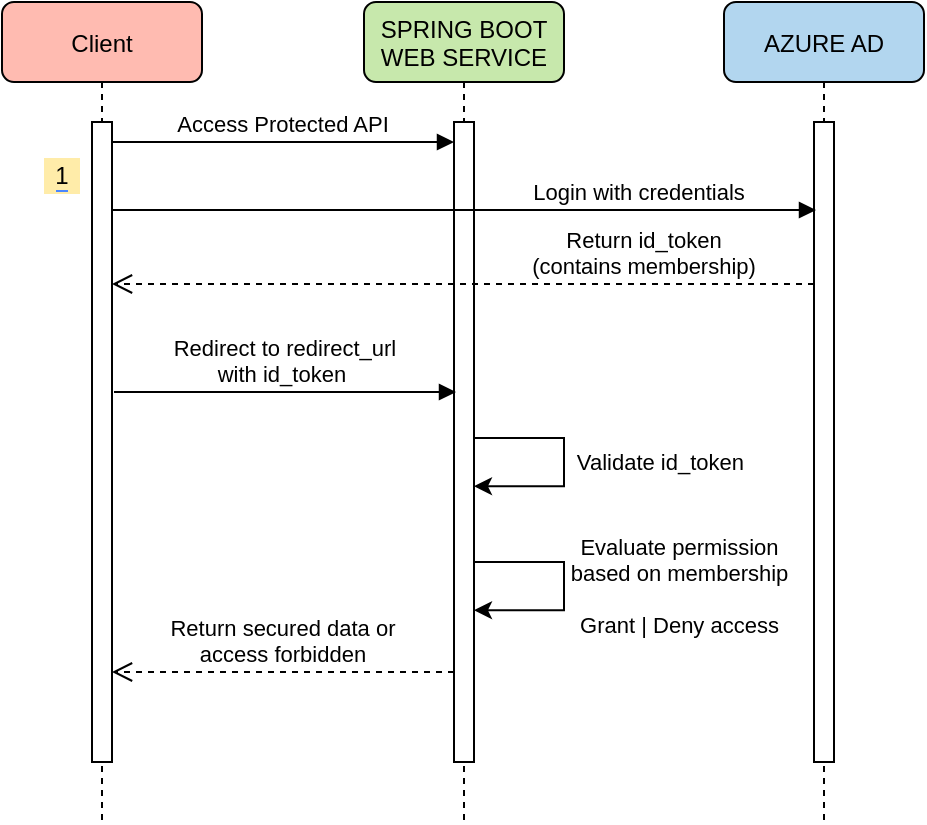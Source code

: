 <mxfile version="13.6.2" type="device"><diagram id="kgpKYQtTHZ0yAKxKKP6v" name="Page-1"><mxGraphModel dx="952" dy="553" grid="1" gridSize="10" guides="1" tooltips="1" connect="1" arrows="1" fold="1" page="1" pageScale="1" pageWidth="850" pageHeight="1100" math="0" shadow="0"><root><mxCell id="0"/><mxCell id="1" parent="0"/><mxCell id="3nuBFxr9cyL0pnOWT2aG-1" value="Client" style="shape=umlLifeline;perimeter=lifelinePerimeter;container=1;collapsible=0;recursiveResize=0;rounded=1;shadow=0;strokeWidth=1;fillColor=#FFBBB1;" parent="1" vertex="1"><mxGeometry x="139" y="80" width="100" height="410" as="geometry"/></mxCell><mxCell id="3nuBFxr9cyL0pnOWT2aG-2" value="" style="points=[];perimeter=orthogonalPerimeter;rounded=0;shadow=0;strokeWidth=1;" parent="3nuBFxr9cyL0pnOWT2aG-1" vertex="1"><mxGeometry x="45" y="60" width="10" height="320" as="geometry"/></mxCell><mxCell id="3nuBFxr9cyL0pnOWT2aG-5" value="SPRING BOOT&#10;WEB SERVICE" style="shape=umlLifeline;perimeter=lifelinePerimeter;container=1;collapsible=0;recursiveResize=0;rounded=1;shadow=0;strokeWidth=1;fillColor=#C7E8AC;" parent="1" vertex="1"><mxGeometry x="320" y="80" width="100" height="410" as="geometry"/></mxCell><mxCell id="3nuBFxr9cyL0pnOWT2aG-6" value="" style="points=[];perimeter=orthogonalPerimeter;rounded=0;shadow=0;strokeWidth=1;" parent="3nuBFxr9cyL0pnOWT2aG-5" vertex="1"><mxGeometry x="45" y="60" width="10" height="320" as="geometry"/></mxCell><mxCell id="o5tUvNKxY8nh53MyDNSe-14" style="edgeStyle=orthogonalEdgeStyle;rounded=0;orthogonalLoop=1;jettySize=auto;html=1;entryX=1;entryY=0.479;entryDx=0;entryDy=0;entryPerimeter=0;" parent="3nuBFxr9cyL0pnOWT2aG-5" edge="1"><mxGeometry relative="1" as="geometry"><mxPoint x="55" y="242.12" as="targetPoint"/><mxPoint x="55" y="218" as="sourcePoint"/><Array as="points"><mxPoint x="100" y="218"/><mxPoint x="100" y="242"/></Array></mxGeometry></mxCell><mxCell id="o5tUvNKxY8nh53MyDNSe-17" value="Validate id_token " style="edgeLabel;align=center;verticalAlign=middle;resizable=0;points=[];fontSize=11;" parent="o5tUvNKxY8nh53MyDNSe-14" vertex="1" connectable="0"><mxGeometry x="-0.694" relative="1" as="geometry"><mxPoint x="77" y="11" as="offset"/></mxGeometry></mxCell><mxCell id="3nuBFxr9cyL0pnOWT2aG-7" value="Return secured data or&#10;access forbidden" style="verticalAlign=bottom;endArrow=open;dashed=1;endSize=8;exitX=0;exitY=0.95;shadow=0;strokeWidth=1;" parent="1" edge="1"><mxGeometry relative="1" as="geometry"><mxPoint x="194" y="415.0" as="targetPoint"/><mxPoint x="365" y="415.0" as="sourcePoint"/></mxGeometry></mxCell><mxCell id="3nuBFxr9cyL0pnOWT2aG-8" value="Access Protected API " style="verticalAlign=bottom;endArrow=block;entryX=0;entryY=0;shadow=0;strokeWidth=1;" parent="1" edge="1"><mxGeometry relative="1" as="geometry"><mxPoint x="194" y="150" as="sourcePoint"/><mxPoint x="365" y="150.0" as="targetPoint"/></mxGeometry></mxCell><mxCell id="o5tUvNKxY8nh53MyDNSe-2" value="AZURE AD " style="shape=umlLifeline;perimeter=lifelinePerimeter;container=1;collapsible=0;recursiveResize=0;rounded=1;shadow=0;strokeWidth=1;fillColor=#B2D6EF;" parent="1" vertex="1"><mxGeometry x="500" y="80" width="100" height="410" as="geometry"/></mxCell><mxCell id="o5tUvNKxY8nh53MyDNSe-3" value="" style="points=[];perimeter=orthogonalPerimeter;rounded=0;shadow=0;strokeWidth=1;" parent="o5tUvNKxY8nh53MyDNSe-2" vertex="1"><mxGeometry x="45" y="60" width="10" height="320" as="geometry"/></mxCell><mxCell id="o5tUvNKxY8nh53MyDNSe-7" value="&lt;span style=&quot;background-color: rgb(255 , 236 , 169)&quot;&gt;1&lt;/span&gt;" style="rounded=0;whiteSpace=wrap;html=1;labelBackgroundColor=#4A86FF;fillColor=#FFECA9;strokeColor=none;" parent="1" vertex="1"><mxGeometry x="160" y="158" width="18" height="18" as="geometry"/></mxCell><mxCell id="o5tUvNKxY8nh53MyDNSe-8" value="Login with credentials " style="verticalAlign=bottom;endArrow=block;shadow=0;strokeWidth=1;" parent="1" edge="1"><mxGeometry x="0.496" relative="1" as="geometry"><mxPoint x="194" y="184" as="sourcePoint"/><mxPoint x="546" y="184" as="targetPoint"/><mxPoint as="offset"/></mxGeometry></mxCell><mxCell id="o5tUvNKxY8nh53MyDNSe-9" value="Return id_token&#10;(contains membership)" style="verticalAlign=bottom;endArrow=open;dashed=1;endSize=8;shadow=0;strokeWidth=1;" parent="1" edge="1"><mxGeometry x="-0.516" relative="1" as="geometry"><mxPoint x="194" y="221.0" as="targetPoint"/><mxPoint x="545" y="221" as="sourcePoint"/><mxPoint as="offset"/></mxGeometry></mxCell><mxCell id="o5tUvNKxY8nh53MyDNSe-10" value="Redirect to redirect_url &#10;with id_token " style="verticalAlign=bottom;endArrow=block;entryX=0;entryY=0;shadow=0;strokeWidth=1;" parent="1" edge="1"><mxGeometry relative="1" as="geometry"><mxPoint x="195" y="275" as="sourcePoint"/><mxPoint x="366" y="275.0" as="targetPoint"/></mxGeometry></mxCell><mxCell id="o5tUvNKxY8nh53MyDNSe-20" style="edgeStyle=orthogonalEdgeStyle;rounded=0;orthogonalLoop=1;jettySize=auto;html=1;entryX=1;entryY=0.479;entryDx=0;entryDy=0;entryPerimeter=0;" parent="1" edge="1"><mxGeometry relative="1" as="geometry"><mxPoint x="375" y="384.12" as="targetPoint"/><mxPoint x="375" y="360.0" as="sourcePoint"/><Array as="points"><mxPoint x="420" y="360"/><mxPoint x="420" y="384"/></Array></mxGeometry></mxCell><mxCell id="o5tUvNKxY8nh53MyDNSe-21" value="Evaluate permission &#10;based on membership&#10;  &#10;Grant | Deny access" style="edgeLabel;align=center;verticalAlign=middle;resizable=0;points=[];fontSize=11;spacingRight=0;spacingLeft=16;" parent="o5tUvNKxY8nh53MyDNSe-20" vertex="1" connectable="0"><mxGeometry x="-0.694" relative="1" as="geometry"><mxPoint x="77" y="11" as="offset"/></mxGeometry></mxCell></root></mxGraphModel></diagram></mxfile>